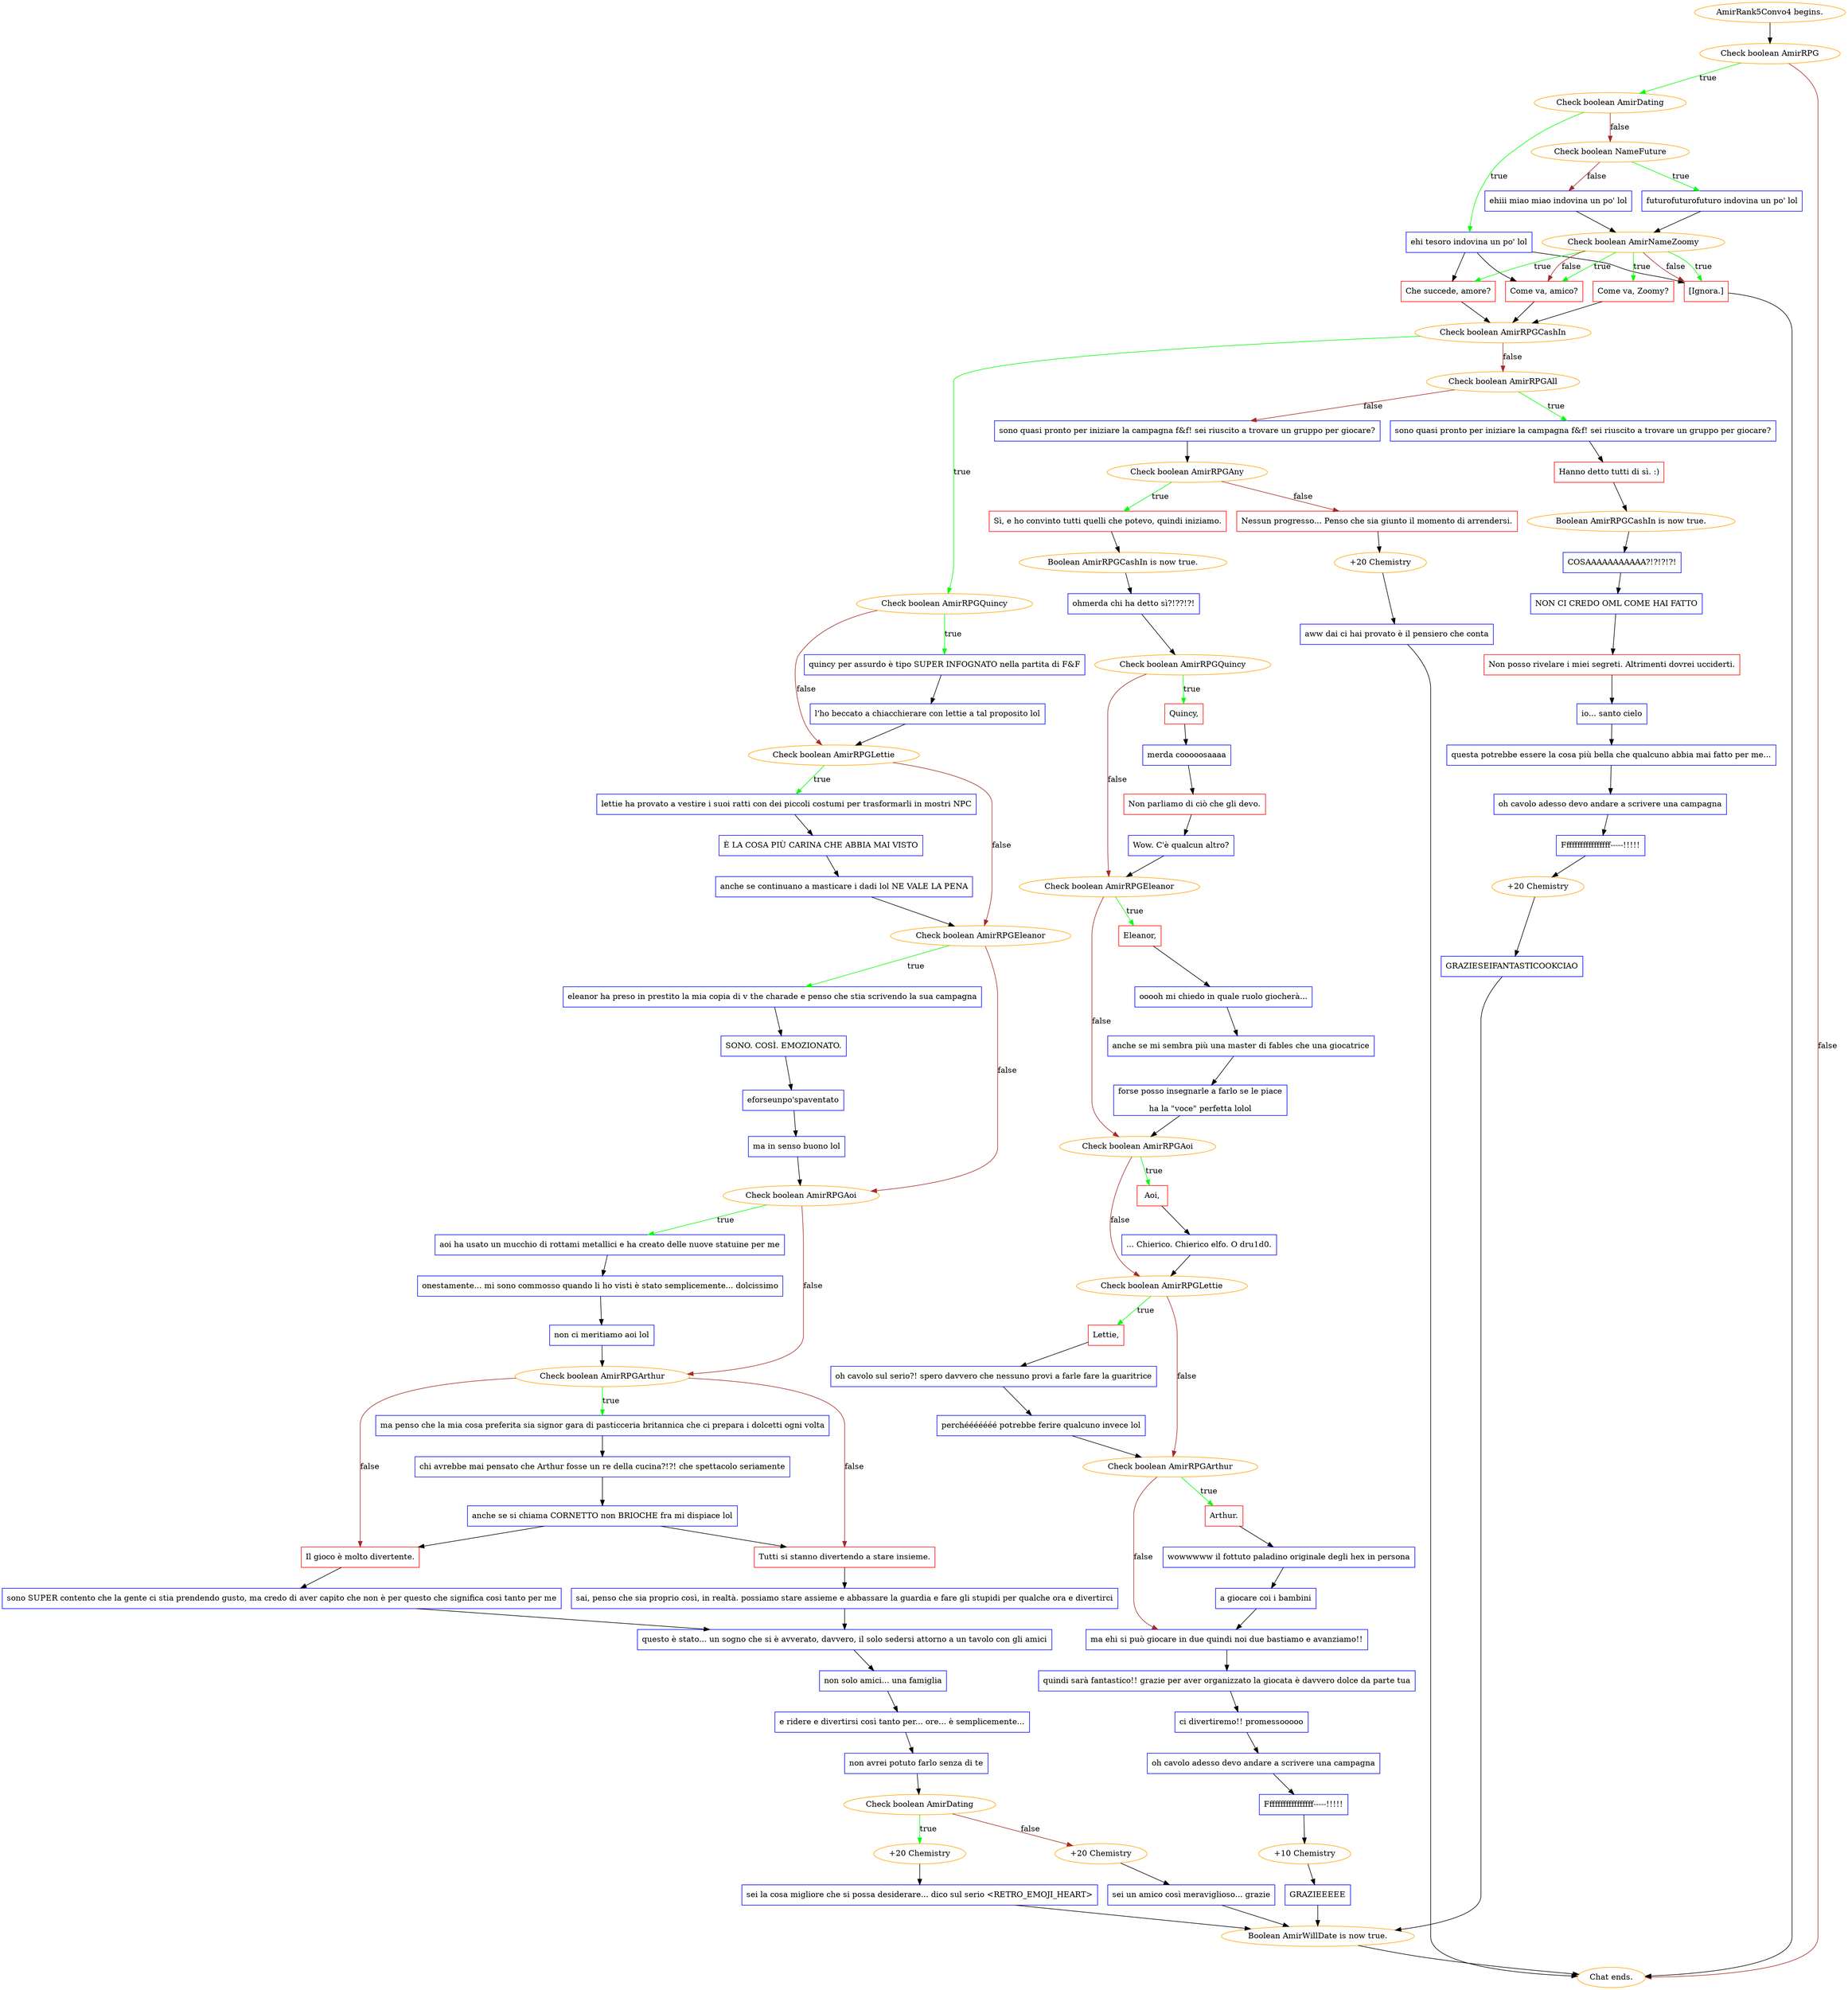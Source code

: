 digraph {
	"AmirRank5Convo4 begins." [color=orange];
		"AmirRank5Convo4 begins." -> j3858128195;
	j3858128195 [label="Check boolean AmirRPG",color=orange];
		j3858128195 -> j3476817092 [label=true,color=green];
		j3858128195 -> "Chat ends." [label=false,color=brown];
	j3476817092 [label="Check boolean AmirDating",color=orange];
		j3476817092 -> j1615701725 [label=true,color=green];
		j3476817092 -> j2625634134 [label=false,color=brown];
	"Chat ends." [color=orange];
	j1615701725 [label="ehi tesoro indovina un po' lol",shape=box,color=blue];
		j1615701725 -> j2361803663;
		j1615701725 -> j2792449728;
		j1615701725 -> j2041862867;
	j2625634134 [label="Check boolean NameFuture",color=orange];
		j2625634134 -> j3313210980 [label=true,color=green];
		j2625634134 -> j891969974 [label=false,color=brown];
	j2361803663 [label="Che succede, amore?",shape=box,color=red];
		j2361803663 -> j2469310741;
	j2792449728 [label="Come va, amico?",shape=box,color=red];
		j2792449728 -> j2469310741;
	j2041862867 [label="[Ignora.]",shape=box,color=red];
		j2041862867 -> "Chat ends.";
	j3313210980 [label="futurofuturofuturo indovina un po' lol",shape=box,color=blue];
		j3313210980 -> j851589662;
	j891969974 [label="ehiii miao miao indovina un po' lol",shape=box,color=blue];
		j891969974 -> j851589662;
	j2469310741 [label="Check boolean AmirRPGCashIn",color=orange];
		j2469310741 -> j829204582 [label=true,color=green];
		j2469310741 -> j2963346952 [label=false,color=brown];
	j851589662 [label="Check boolean AmirNameZoomy",color=orange];
		j851589662 -> j2361803663 [label=true,color=green];
		j851589662 -> j3524243423 [label=true,color=green];
		j851589662 -> j2792449728 [label=true,color=green];
		j851589662 -> j2041862867 [label=true,color=green];
		j851589662 -> j2792449728 [label=false,color=brown];
		j851589662 -> j2041862867 [label=false,color=brown];
	j829204582 [label="Check boolean AmirRPGQuincy",color=orange];
		j829204582 -> j3145281657 [label=true,color=green];
		j829204582 -> j349346713 [label=false,color=brown];
	j2963346952 [label="Check boolean AmirRPGAll",color=orange];
		j2963346952 -> j3366805868 [label=true,color=green];
		j2963346952 -> j408659841 [label=false,color=brown];
	j3524243423 [label="Come va, Zoomy?",shape=box,color=red];
		j3524243423 -> j2469310741;
	j3145281657 [label="quincy per assurdo è tipo SUPER INFOGNATO nella partita di F&F",shape=box,color=blue];
		j3145281657 -> j2372463750;
	j349346713 [label="Check boolean AmirRPGLettie",color=orange];
		j349346713 -> j938292192 [label=true,color=green];
		j349346713 -> j579735831 [label=false,color=brown];
	j3366805868 [label="sono quasi pronto per iniziare la campagna f&f! sei riuscito a trovare un gruppo per giocare?",shape=box,color=blue];
		j3366805868 -> j2320114103;
	j408659841 [label="sono quasi pronto per iniziare la campagna f&f! sei riuscito a trovare un gruppo per giocare?",shape=box,color=blue];
		j408659841 -> j516058989;
	j2372463750 [label="l'ho beccato a chiacchierare con lettie a tal proposito lol",shape=box,color=blue];
		j2372463750 -> j349346713;
	j938292192 [label="lettie ha provato a vestire i suoi ratti con dei piccoli costumi per trasformarli in mostri NPC",shape=box,color=blue];
		j938292192 -> j4173835972;
	j579735831 [label="Check boolean AmirRPGEleanor",color=orange];
		j579735831 -> j3158911658 [label=true,color=green];
		j579735831 -> j1044804211 [label=false,color=brown];
	j2320114103 [label="Hanno detto tutti di sì. :)",shape=box,color=red];
		j2320114103 -> j3040434258;
	j516058989 [label="Check boolean AmirRPGAny",color=orange];
		j516058989 -> j749734194 [label=true,color=green];
		j516058989 -> j73985762 [label=false,color=brown];
	j4173835972 [label="È LA COSA PIÙ CARINA CHE ABBIA MAI VISTO",shape=box,color=blue];
		j4173835972 -> j3806841420;
	j3158911658 [label="eleanor ha preso in prestito la mia copia di v the charade e penso che stia scrivendo la sua campagna",shape=box,color=blue];
		j3158911658 -> j3908949634;
	j1044804211 [label="Check boolean AmirRPGAoi",color=orange];
		j1044804211 -> j846845036 [label=true,color=green];
		j1044804211 -> j400474391 [label=false,color=brown];
	j3040434258 [label="Boolean AmirRPGCashIn is now true.",color=orange];
		j3040434258 -> j2017968806;
	j749734194 [label="Sì, e ho convinto tutti quelli che potevo, quindi iniziamo.",shape=box,color=red];
		j749734194 -> j2872584798;
	j73985762 [label="Nessun progresso... Penso che sia giunto il momento di arrendersi.",shape=box,color=red];
		j73985762 -> j690679215;
	j3806841420 [label="anche se continuano a masticare i dadi lol NE VALE LA PENA",shape=box,color=blue];
		j3806841420 -> j579735831;
	j3908949634 [label="SONO. COSÌ. EMOZIONATO.",shape=box,color=blue];
		j3908949634 -> j3103655653;
	j846845036 [label="aoi ha usato un mucchio di rottami metallici e ha creato delle nuove statuine per me",shape=box,color=blue];
		j846845036 -> j1787352677;
	j400474391 [label="Check boolean AmirRPGArthur",color=orange];
		j400474391 -> j391254035 [label=true,color=green];
		j400474391 -> j533539614 [label=false,color=brown];
		j400474391 -> j4074926056 [label=false,color=brown];
	j2017968806 [label="COSAAAAAAAAAAA?!?!?!?!",shape=box,color=blue];
		j2017968806 -> j550914506;
	j2872584798 [label="Boolean AmirRPGCashIn is now true.",color=orange];
		j2872584798 -> j253854495;
	j690679215 [label="+20 Chemistry",color=orange];
		j690679215 -> j1201618480;
	j3103655653 [label="eforseunpo'spaventato",shape=box,color=blue];
		j3103655653 -> j3255311367;
	j1787352677 [label="onestamente... mi sono commosso quando li ho visti è stato semplicemente... dolcissimo",shape=box,color=blue];
		j1787352677 -> j805328345;
	j391254035 [label="ma penso che la mia cosa preferita sia signor gara di pasticceria britannica che ci prepara i dolcetti ogni volta",shape=box,color=blue];
		j391254035 -> j423913821;
	j533539614 [label="Il gioco è molto divertente.",shape=box,color=red];
		j533539614 -> j3271273462;
	j4074926056 [label="Tutti si stanno divertendo a stare insieme.",shape=box,color=red];
		j4074926056 -> j2695217592;
	j550914506 [label="NON CI CREDO OML COME HAI FATTO",shape=box,color=blue];
		j550914506 -> j2185564605;
	j253854495 [label="ohmerda chi ha detto sì?!??!?!",shape=box,color=blue];
		j253854495 -> j1247058907;
	j1201618480 [label="aww dai ci hai provato è il pensiero che conta",shape=box,color=blue];
		j1201618480 -> "Chat ends.";
	j3255311367 [label="ma in senso buono lol",shape=box,color=blue];
		j3255311367 -> j1044804211;
	j805328345 [label="non ci meritiamo aoi lol",shape=box,color=blue];
		j805328345 -> j400474391;
	j423913821 [label="chi avrebbe mai pensato che Arthur fosse un re della cucina?!?! che spettacolo seriamente",shape=box,color=blue];
		j423913821 -> j2048922642;
	j3271273462 [label="sono SUPER contento che la gente ci stia prendendo gusto, ma credo di aver capito che non è per questo che significa così tanto per me",shape=box,color=blue];
		j3271273462 -> j1841682331;
	j2695217592 [label="sai, penso che sia proprio così, in realtà. possiamo stare assieme e abbassare la guardia e fare gli stupidi per qualche ora e divertirci",shape=box,color=blue];
		j2695217592 -> j1841682331;
	j2185564605 [label="Non posso rivelare i miei segreti. Altrimenti dovrei ucciderti.",shape=box,color=red];
		j2185564605 -> j3444759581;
	j1247058907 [label="Check boolean AmirRPGQuincy",color=orange];
		j1247058907 -> j1588255606 [label=true,color=green];
		j1247058907 -> j747612989 [label=false,color=brown];
	j2048922642 [label="anche se si chiama CORNETTO non BRIOCHE fra mi dispiace lol",shape=box,color=blue];
		j2048922642 -> j533539614;
		j2048922642 -> j4074926056;
	j1841682331 [label="questo è stato... un sogno che si è avverato, davvero, il solo sedersi attorno a un tavolo con gli amici",shape=box,color=blue];
		j1841682331 -> j2582919426;
	j3444759581 [label="io... santo cielo",shape=box,color=blue];
		j3444759581 -> j3979468531;
	j1588255606 [label="Quincy,",shape=box,color=red];
		j1588255606 -> j3794061126;
	j747612989 [label="Check boolean AmirRPGEleanor",color=orange];
		j747612989 -> j756346346 [label=true,color=green];
		j747612989 -> j4013696291 [label=false,color=brown];
	j2582919426 [label="non solo amici... una famiglia",shape=box,color=blue];
		j2582919426 -> j3040218020;
	j3979468531 [label="questa potrebbe essere la cosa più bella che qualcuno abbia mai fatto per me...",shape=box,color=blue];
		j3979468531 -> j2262467984;
	j3794061126 [label="merda cooooosaaaa",shape=box,color=blue];
		j3794061126 -> j1893155405;
	j756346346 [label="Eleanor,",shape=box,color=red];
		j756346346 -> j1914705042;
	j4013696291 [label="Check boolean AmirRPGAoi",color=orange];
		j4013696291 -> j4018198429 [label=true,color=green];
		j4013696291 -> j116997806 [label=false,color=brown];
	j3040218020 [label="e ridere e divertirsi così tanto per... ore... è semplicemente...",shape=box,color=blue];
		j3040218020 -> j1556787403;
	j2262467984 [label="oh cavolo adesso devo andare a scrivere una campagna",shape=box,color=blue];
		j2262467984 -> j2860657312;
	j1893155405 [label="Non parliamo di ciò che gli devo.",shape=box,color=red];
		j1893155405 -> j3423741392;
	j1914705042 [label="ooooh mi chiedo in quale ruolo giocherà...",shape=box,color=blue];
		j1914705042 -> j4149875327;
	j4018198429 [label="Aoi,",shape=box,color=red];
		j4018198429 -> j2258619732;
	j116997806 [label="Check boolean AmirRPGLettie",color=orange];
		j116997806 -> j862043147 [label=true,color=green];
		j116997806 -> j994198793 [label=false,color=brown];
	j1556787403 [label="non avrei potuto farlo senza di te",shape=box,color=blue];
		j1556787403 -> j3015855926;
	j2860657312 [label="Fffffffffffffffff-----!!!!!",shape=box,color=blue];
		j2860657312 -> j2754713391;
	j3423741392 [label="Wow. C'è qualcun altro?",shape=box,color=blue];
		j3423741392 -> j747612989;
	j4149875327 [label="anche se mi sembra più una master di fables che una giocatrice",shape=box,color=blue];
		j4149875327 -> j2358291418;
	j2258619732 [label="... Chierico. Chierico elfo. O dru1d0.",shape=box,color=blue];
		j2258619732 -> j116997806;
	j862043147 [label="Lettie,",shape=box,color=red];
		j862043147 -> j527360421;
	j994198793 [label="Check boolean AmirRPGArthur",color=orange];
		j994198793 -> j3630603599 [label=true,color=green];
		j994198793 -> j699803466 [label=false,color=brown];
	j3015855926 [label="Check boolean AmirDating",color=orange];
		j3015855926 -> j617169717 [label=true,color=green];
		j3015855926 -> j2513602837 [label=false,color=brown];
	j2754713391 [label="+20 Chemistry",color=orange];
		j2754713391 -> j2415735282;
	j2358291418 [label="forse posso insegnarle a farlo se le piace
ha la \"voce\" perfetta lolol",shape=box,color=blue];
		j2358291418 -> j4013696291;
	j527360421 [label="oh cavolo sul serio?! spero davvero che nessuno provi a farle fare la guaritrice",shape=box,color=blue];
		j527360421 -> j358336764;
	j3630603599 [label="Arthur.",shape=box,color=red];
		j3630603599 -> j3876481404;
	j699803466 [label="ma ehi si può giocare in due quindi noi due bastiamo e avanziamo!!",shape=box,color=blue];
		j699803466 -> j2603581829;
	j617169717 [label="+20 Chemistry",color=orange];
		j617169717 -> j2239231528;
	j2513602837 [label="+20 Chemistry",color=orange];
		j2513602837 -> j968185046;
	j2415735282 [label="GRAZIESEIFANTASTICOOKCIAO",shape=box,color=blue];
		j2415735282 -> j661208215;
	j358336764 [label="perchééééééé potrebbe ferire qualcuno invece lol",shape=box,color=blue];
		j358336764 -> j994198793;
	j3876481404 [label="wowwwww il fottuto paladino originale degli hex in persona",shape=box,color=blue];
		j3876481404 -> j1266235705;
	j2603581829 [label="quindi sarà fantastico!! grazie per aver organizzato la giocata è davvero dolce da parte tua",shape=box,color=blue];
		j2603581829 -> j1967169240;
	j2239231528 [label="sei la cosa migliore che si possa desiderare... dico sul serio <RETRO_EMOJI_HEART>",shape=box,color=blue];
		j2239231528 -> j661208215;
	j968185046 [label="sei un amico così meraviglioso... grazie",shape=box,color=blue];
		j968185046 -> j661208215;
	j661208215 [label="Boolean AmirWillDate is now true.",color=orange];
		j661208215 -> "Chat ends.";
	j1266235705 [label="a giocare coi i bambini",shape=box,color=blue];
		j1266235705 -> j699803466;
	j1967169240 [label="ci divertiremo!! promessooooo",shape=box,color=blue];
		j1967169240 -> j2766723764;
	j2766723764 [label="oh cavolo adesso devo andare a scrivere una campagna",shape=box,color=blue];
		j2766723764 -> j3235297040;
	j3235297040 [label="Fffffffffffffffff-----!!!!!",shape=box,color=blue];
		j3235297040 -> j3381927918;
	j3381927918 [label="+10 Chemistry",color=orange];
		j3381927918 -> j853371516;
	j853371516 [label="GRAZIEEEEE",shape=box,color=blue];
		j853371516 -> j661208215;
}